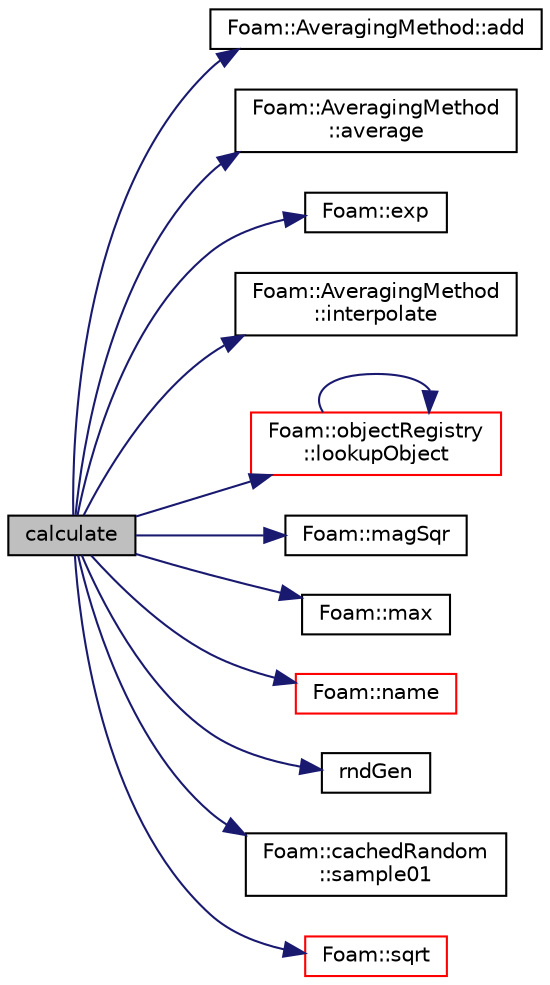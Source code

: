 digraph "calculate"
{
  bgcolor="transparent";
  edge [fontname="Helvetica",fontsize="10",labelfontname="Helvetica",labelfontsize="10"];
  node [fontname="Helvetica",fontsize="10",shape=record];
  rankdir="LR";
  Node1 [label="calculate",height=0.2,width=0.4,color="black", fillcolor="grey75", style="filled", fontcolor="black"];
  Node1 -> Node2 [color="midnightblue",fontsize="10",style="solid",fontname="Helvetica"];
  Node2 [label="Foam::AveragingMethod::add",height=0.2,width=0.4,color="black",URL="$a00088.html#a6c746e8071b3ec1173b56a9aae5cbb1b",tooltip="Member Functions. "];
  Node1 -> Node3 [color="midnightblue",fontsize="10",style="solid",fontname="Helvetica"];
  Node3 [label="Foam::AveragingMethod\l::average",height=0.2,width=0.4,color="black",URL="$a00088.html#adcc1a888cd92655a25f4d7838e3a3ec1",tooltip="Calculate the average. "];
  Node1 -> Node4 [color="midnightblue",fontsize="10",style="solid",fontname="Helvetica"];
  Node4 [label="Foam::exp",height=0.2,width=0.4,color="black",URL="$a10758.html#a12bca6c677fcf0977532179c3cb9bb89"];
  Node1 -> Node5 [color="midnightblue",fontsize="10",style="solid",fontname="Helvetica"];
  Node5 [label="Foam::AveragingMethod\l::interpolate",height=0.2,width=0.4,color="black",URL="$a00088.html#a123f272ebfb3fd44b88f1f21f8737cea",tooltip="Interpolate. "];
  Node1 -> Node6 [color="midnightblue",fontsize="10",style="solid",fontname="Helvetica"];
  Node6 [label="Foam::objectRegistry\l::lookupObject",height=0.2,width=0.4,color="red",URL="$a01695.html#affcae20935bdf1726ec1f822228a2330",tooltip="Lookup and return the object of the given Type. "];
  Node6 -> Node6 [color="midnightblue",fontsize="10",style="solid",fontname="Helvetica"];
  Node1 -> Node7 [color="midnightblue",fontsize="10",style="solid",fontname="Helvetica"];
  Node7 [label="Foam::magSqr",height=0.2,width=0.4,color="black",URL="$a10758.html#ae6fff2c6981e6d9618aa5038e69def6e"];
  Node1 -> Node8 [color="midnightblue",fontsize="10",style="solid",fontname="Helvetica"];
  Node8 [label="Foam::max",height=0.2,width=0.4,color="black",URL="$a10758.html#ac993e906cf2774ae77e666bc24e81733"];
  Node1 -> Node9 [color="midnightblue",fontsize="10",style="solid",fontname="Helvetica"];
  Node9 [label="Foam::name",height=0.2,width=0.4,color="red",URL="$a10758.html#adcb0df2bd4953cb6bb390272d8263c3a",tooltip="Return a string representation of a complex. "];
  Node1 -> Node10 [color="midnightblue",fontsize="10",style="solid",fontname="Helvetica"];
  Node10 [label="rndGen",height=0.2,width=0.4,color="black",URL="$a04442.html#a5131998e20f3c5a8bd03cf9b48cc76c7"];
  Node1 -> Node11 [color="midnightblue",fontsize="10",style="solid",fontname="Helvetica"];
  Node11 [label="Foam::cachedRandom\l::sample01",height=0.2,width=0.4,color="black",URL="$a00189.html#a69e8ec3910ef84b36df7af5b8e692c0a",tooltip="Return a sample whose components lie in the range 0-1. "];
  Node1 -> Node12 [color="midnightblue",fontsize="10",style="solid",fontname="Helvetica"];
  Node12 [label="Foam::sqrt",height=0.2,width=0.4,color="red",URL="$a10758.html#a8616bd62eebf2342a80222fecb1bda71"];
}

